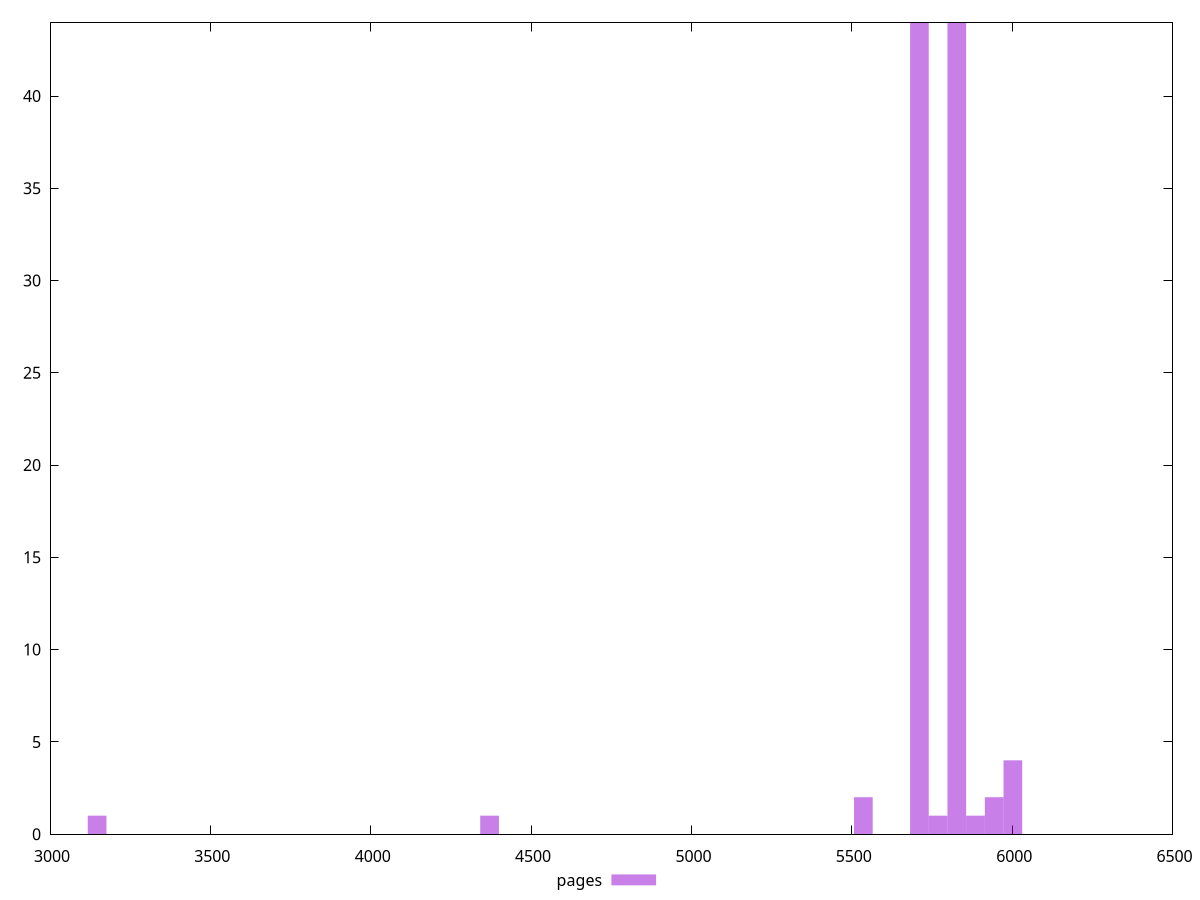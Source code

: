 $_pages <<EOF
4370.591359862694 1
5827.455146483592 44
6002.2788008781 4
5710.90604355392 44
5769.180595018756 1
5536.082389159413 2
5885.729697948428 1
5944.004249413264 2
3146.8257791011397 1
EOF
set key outside below
set terminal pngcairo
set output "report_00006_2020-11-02T20-21-41.718Z/uses-text-compression/pages//raw_hist.png"
set yrange [0:44]
set boxwidth 58.27455146483592
set style fill transparent solid 0.5 noborder
plot $_pages title "pages" with boxes ,